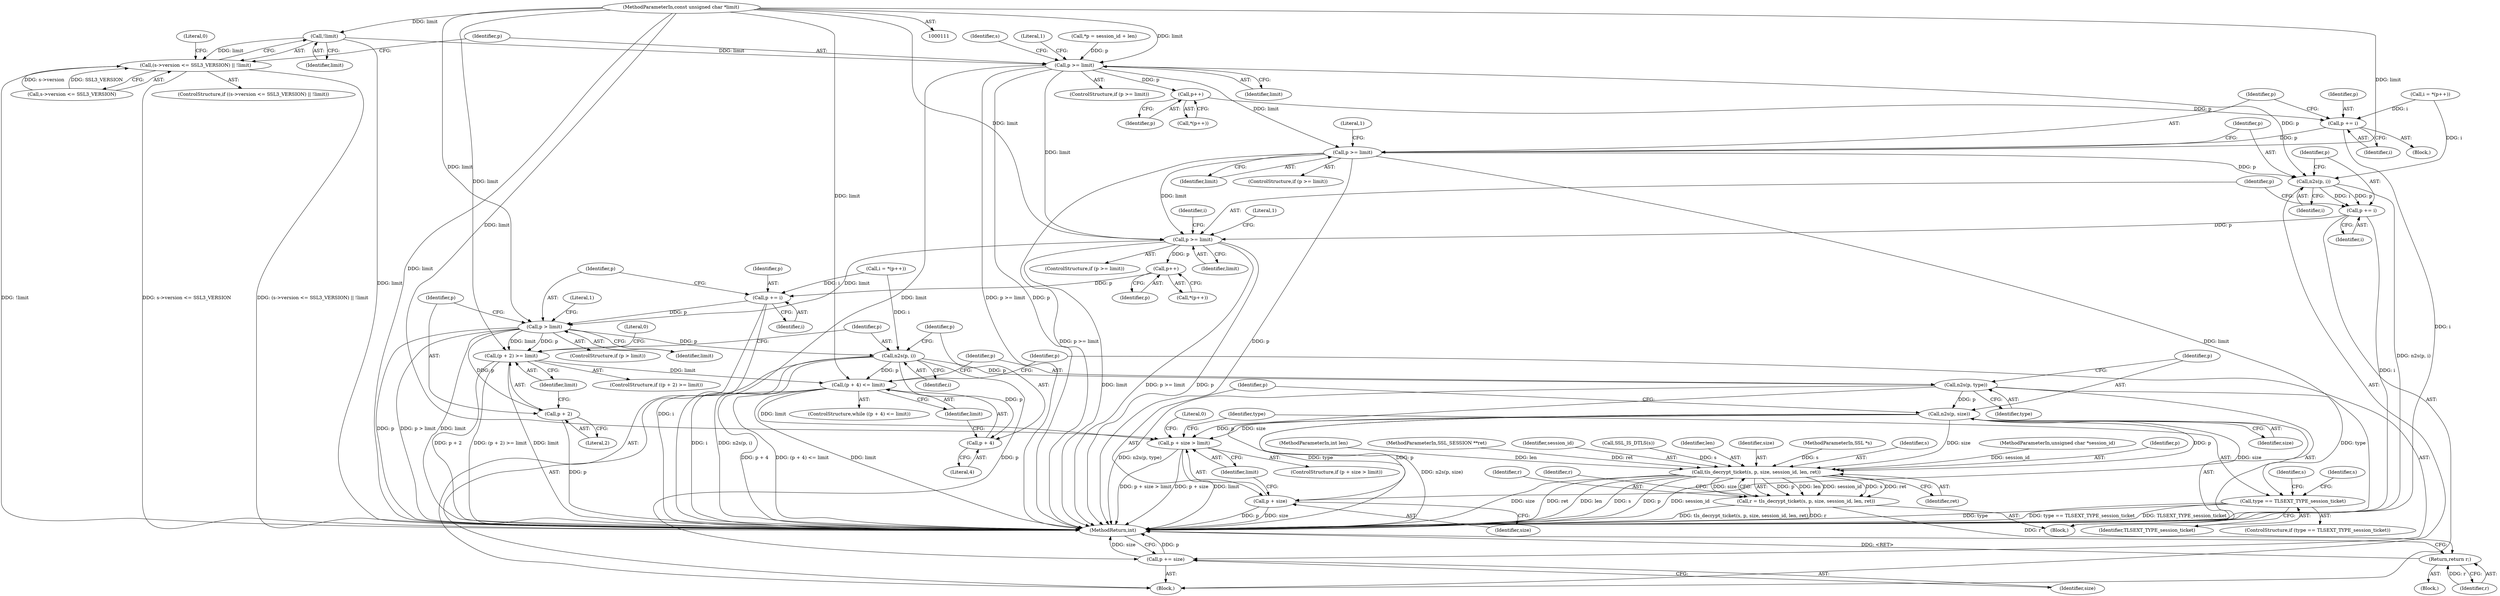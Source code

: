 digraph "0_openssl_a004e72b95835136d3f1ea90517f706c24c03da7_5@pointer" {
"1000115" [label="(MethodParameterIn,const unsigned char *limit)"];
"1000148" [label="(Call,!limit)"];
"1000142" [label="(Call,(s->version <= SSL3_VERSION) || !limit)"];
"1000153" [label="(Call,p >= limit)"];
"1000166" [label="(Call,p++)"];
"1000168" [label="(Call,p += i)"];
"1000172" [label="(Call,p >= limit)"];
"1000178" [label="(Call,n2s(p, i))"];
"1000181" [label="(Call,p += i)"];
"1000185" [label="(Call,p >= limit)"];
"1000194" [label="(Call,p++)"];
"1000196" [label="(Call,p += i)"];
"1000200" [label="(Call,p > limit)"];
"1000207" [label="(Call,(p + 2) >= limit)"];
"1000218" [label="(Call,(p + 4) <= limit)"];
"1000233" [label="(Call,p + size > limit)"];
"1000208" [label="(Call,p + 2)"];
"1000214" [label="(Call,n2s(p, i))"];
"1000219" [label="(Call,p + 4)"];
"1000226" [label="(Call,n2s(p, type))"];
"1000229" [label="(Call,n2s(p, size))"];
"1000234" [label="(Call,p + size)"];
"1000262" [label="(Call,tls_decrypt_ticket(s, p, size, session_id, len, ret))"];
"1000260" [label="(Call,r = tls_decrypt_ticket(s, p, size, session_id, len, ret))"];
"1000281" [label="(Return,return r;)"];
"1000241" [label="(Call,type == TLSEXT_TYPE_session_ticket)"];
"1000295" [label="(Call,p += size)"];
"1000166" [label="(Call,p++)"];
"1000219" [label="(Call,p + 4)"];
"1000221" [label="(Literal,4)"];
"1000248" [label="(Identifier,s)"];
"1000162" [label="(Block,)"];
"1000242" [label="(Identifier,type)"];
"1000168" [label="(Call,p += i)"];
"1000218" [label="(Call,(p + 4) <= limit)"];
"1000214" [label="(Call,n2s(p, i))"];
"1000112" [label="(MethodParameterIn,SSL *s)"];
"1000263" [label="(Identifier,s)"];
"1000262" [label="(Call,tls_decrypt_ticket(s, p, size, session_id, len, ret))"];
"1000217" [label="(ControlStructure,while ((p + 4) <= limit))"];
"1000113" [label="(MethodParameterIn,unsigned char *session_id)"];
"1000192" [label="(Identifier,i)"];
"1000115" [label="(MethodParameterIn,const unsigned char *limit)"];
"1000194" [label="(Call,p++)"];
"1000169" [label="(Identifier,p)"];
"1000170" [label="(Identifier,i)"];
"1000209" [label="(Identifier,p)"];
"1000195" [label="(Identifier,p)"];
"1000165" [label="(Call,*(p++))"];
"1000296" [label="(Identifier,p)"];
"1000178" [label="(Call,n2s(p, i))"];
"1000167" [label="(Identifier,p)"];
"1000180" [label="(Identifier,i)"];
"1000141" [label="(ControlStructure,if ((s->version <= SSL3_VERSION) || !limit))"];
"1000260" [label="(Call,r = tls_decrypt_ticket(s, p, size, session_id, len, ret))"];
"1000234" [label="(Call,p + size)"];
"1000191" [label="(Call,i = *(p++))"];
"1000226" [label="(Call,n2s(p, type))"];
"1000197" [label="(Identifier,p)"];
"1000268" [label="(Identifier,ret)"];
"1000187" [label="(Identifier,limit)"];
"1000177" [label="(Literal,1)"];
"1000161" [label="(Identifier,s)"];
"1000208" [label="(Call,p + 2)"];
"1000220" [label="(Identifier,p)"];
"1000148" [label="(Call,!limit)"];
"1000237" [label="(Identifier,limit)"];
"1000261" [label="(Identifier,r)"];
"1000155" [label="(Identifier,limit)"];
"1000240" [label="(ControlStructure,if (type == TLSEXT_TYPE_session_ticket))"];
"1000171" [label="(ControlStructure,if (p >= limit))"];
"1000172" [label="(Call,p >= limit)"];
"1000158" [label="(Literal,1)"];
"1000241" [label="(Call,type == TLSEXT_TYPE_session_ticket)"];
"1000282" [label="(Identifier,r)"];
"1000207" [label="(Call,(p + 2) >= limit)"];
"1000182" [label="(Identifier,p)"];
"1000183" [label="(Identifier,i)"];
"1000200" [label="(Call,p > limit)"];
"1000264" [label="(Identifier,p)"];
"1000184" [label="(ControlStructure,if (p >= limit))"];
"1000114" [label="(MethodParameterIn,int len)"];
"1000205" [label="(Literal,1)"];
"1000143" [label="(Call,s->version <= SSL3_VERSION)"];
"1000295" [label="(Call,p += size)"];
"1000116" [label="(MethodParameterIn,SSL_SESSION **ret)"];
"1000186" [label="(Identifier,p)"];
"1000297" [label="(Identifier,size)"];
"1000154" [label="(Identifier,p)"];
"1000149" [label="(Identifier,limit)"];
"1000206" [label="(ControlStructure,if ((p + 2) >= limit))"];
"1000210" [label="(Literal,2)"];
"1000239" [label="(Literal,0)"];
"1000142" [label="(Call,(s->version <= SSL3_VERSION) || !limit)"];
"1000181" [label="(Call,p += i)"];
"1000190" [label="(Literal,1)"];
"1000266" [label="(Identifier,session_id)"];
"1000153" [label="(Call,p >= limit)"];
"1000151" [label="(Literal,0)"];
"1000228" [label="(Identifier,type)"];
"1000179" [label="(Identifier,p)"];
"1000270" [label="(Identifier,r)"];
"1000271" [label="(Block,)"];
"1000227" [label="(Identifier,p)"];
"1000201" [label="(Identifier,p)"];
"1000160" [label="(Call,SSL_IS_DTLS(s))"];
"1000196" [label="(Call,p += i)"];
"1000243" [label="(Identifier,TLSEXT_TYPE_session_ticket)"];
"1000119" [label="(Call,*p = session_id + len)"];
"1000199" [label="(ControlStructure,if (p > limit))"];
"1000231" [label="(Identifier,size)"];
"1000236" [label="(Identifier,size)"];
"1000174" [label="(Identifier,limit)"];
"1000215" [label="(Identifier,p)"];
"1000223" [label="(Block,)"];
"1000185" [label="(Call,p >= limit)"];
"1000193" [label="(Call,*(p++))"];
"1000222" [label="(Identifier,limit)"];
"1000117" [label="(Block,)"];
"1000235" [label="(Identifier,p)"];
"1000211" [label="(Identifier,limit)"];
"1000202" [label="(Identifier,limit)"];
"1000233" [label="(Call,p + size > limit)"];
"1000163" [label="(Call,i = *(p++))"];
"1000173" [label="(Identifier,p)"];
"1000230" [label="(Identifier,p)"];
"1000213" [label="(Literal,0)"];
"1000229" [label="(Call,n2s(p, size))"];
"1000232" [label="(ControlStructure,if (p + size > limit))"];
"1000216" [label="(Identifier,i)"];
"1000267" [label="(Identifier,len)"];
"1000255" [label="(Identifier,s)"];
"1000298" [label="(MethodReturn,int)"];
"1000281" [label="(Return,return r;)"];
"1000152" [label="(ControlStructure,if (p >= limit))"];
"1000198" [label="(Identifier,i)"];
"1000265" [label="(Identifier,size)"];
"1000115" -> "1000111"  [label="AST: "];
"1000115" -> "1000298"  [label="DDG: limit"];
"1000115" -> "1000148"  [label="DDG: limit"];
"1000115" -> "1000153"  [label="DDG: limit"];
"1000115" -> "1000172"  [label="DDG: limit"];
"1000115" -> "1000185"  [label="DDG: limit"];
"1000115" -> "1000200"  [label="DDG: limit"];
"1000115" -> "1000207"  [label="DDG: limit"];
"1000115" -> "1000218"  [label="DDG: limit"];
"1000115" -> "1000233"  [label="DDG: limit"];
"1000148" -> "1000142"  [label="AST: "];
"1000148" -> "1000149"  [label="CFG: "];
"1000149" -> "1000148"  [label="AST: "];
"1000142" -> "1000148"  [label="CFG: "];
"1000148" -> "1000298"  [label="DDG: limit"];
"1000148" -> "1000142"  [label="DDG: limit"];
"1000148" -> "1000153"  [label="DDG: limit"];
"1000142" -> "1000141"  [label="AST: "];
"1000142" -> "1000143"  [label="CFG: "];
"1000143" -> "1000142"  [label="AST: "];
"1000151" -> "1000142"  [label="CFG: "];
"1000154" -> "1000142"  [label="CFG: "];
"1000142" -> "1000298"  [label="DDG: (s->version <= SSL3_VERSION) || !limit"];
"1000142" -> "1000298"  [label="DDG: !limit"];
"1000142" -> "1000298"  [label="DDG: s->version <= SSL3_VERSION"];
"1000143" -> "1000142"  [label="DDG: s->version"];
"1000143" -> "1000142"  [label="DDG: SSL3_VERSION"];
"1000153" -> "1000152"  [label="AST: "];
"1000153" -> "1000155"  [label="CFG: "];
"1000154" -> "1000153"  [label="AST: "];
"1000155" -> "1000153"  [label="AST: "];
"1000158" -> "1000153"  [label="CFG: "];
"1000161" -> "1000153"  [label="CFG: "];
"1000153" -> "1000298"  [label="DDG: limit"];
"1000153" -> "1000298"  [label="DDG: p >= limit"];
"1000153" -> "1000298"  [label="DDG: p"];
"1000119" -> "1000153"  [label="DDG: p"];
"1000153" -> "1000166"  [label="DDG: p"];
"1000153" -> "1000172"  [label="DDG: limit"];
"1000153" -> "1000178"  [label="DDG: p"];
"1000153" -> "1000185"  [label="DDG: limit"];
"1000166" -> "1000165"  [label="AST: "];
"1000166" -> "1000167"  [label="CFG: "];
"1000167" -> "1000166"  [label="AST: "];
"1000165" -> "1000166"  [label="CFG: "];
"1000166" -> "1000168"  [label="DDG: p"];
"1000168" -> "1000162"  [label="AST: "];
"1000168" -> "1000170"  [label="CFG: "];
"1000169" -> "1000168"  [label="AST: "];
"1000170" -> "1000168"  [label="AST: "];
"1000173" -> "1000168"  [label="CFG: "];
"1000168" -> "1000298"  [label="DDG: i"];
"1000163" -> "1000168"  [label="DDG: i"];
"1000168" -> "1000172"  [label="DDG: p"];
"1000172" -> "1000171"  [label="AST: "];
"1000172" -> "1000174"  [label="CFG: "];
"1000173" -> "1000172"  [label="AST: "];
"1000174" -> "1000172"  [label="AST: "];
"1000177" -> "1000172"  [label="CFG: "];
"1000179" -> "1000172"  [label="CFG: "];
"1000172" -> "1000298"  [label="DDG: p >= limit"];
"1000172" -> "1000298"  [label="DDG: p"];
"1000172" -> "1000298"  [label="DDG: limit"];
"1000172" -> "1000178"  [label="DDG: p"];
"1000172" -> "1000185"  [label="DDG: limit"];
"1000178" -> "1000117"  [label="AST: "];
"1000178" -> "1000180"  [label="CFG: "];
"1000179" -> "1000178"  [label="AST: "];
"1000180" -> "1000178"  [label="AST: "];
"1000182" -> "1000178"  [label="CFG: "];
"1000178" -> "1000298"  [label="DDG: n2s(p, i)"];
"1000163" -> "1000178"  [label="DDG: i"];
"1000178" -> "1000181"  [label="DDG: i"];
"1000178" -> "1000181"  [label="DDG: p"];
"1000181" -> "1000117"  [label="AST: "];
"1000181" -> "1000183"  [label="CFG: "];
"1000182" -> "1000181"  [label="AST: "];
"1000183" -> "1000181"  [label="AST: "];
"1000186" -> "1000181"  [label="CFG: "];
"1000181" -> "1000298"  [label="DDG: i"];
"1000181" -> "1000185"  [label="DDG: p"];
"1000185" -> "1000184"  [label="AST: "];
"1000185" -> "1000187"  [label="CFG: "];
"1000186" -> "1000185"  [label="AST: "];
"1000187" -> "1000185"  [label="AST: "];
"1000190" -> "1000185"  [label="CFG: "];
"1000192" -> "1000185"  [label="CFG: "];
"1000185" -> "1000298"  [label="DDG: p >= limit"];
"1000185" -> "1000298"  [label="DDG: p"];
"1000185" -> "1000298"  [label="DDG: limit"];
"1000185" -> "1000194"  [label="DDG: p"];
"1000185" -> "1000200"  [label="DDG: limit"];
"1000194" -> "1000193"  [label="AST: "];
"1000194" -> "1000195"  [label="CFG: "];
"1000195" -> "1000194"  [label="AST: "];
"1000193" -> "1000194"  [label="CFG: "];
"1000194" -> "1000196"  [label="DDG: p"];
"1000196" -> "1000117"  [label="AST: "];
"1000196" -> "1000198"  [label="CFG: "];
"1000197" -> "1000196"  [label="AST: "];
"1000198" -> "1000196"  [label="AST: "];
"1000201" -> "1000196"  [label="CFG: "];
"1000196" -> "1000298"  [label="DDG: i"];
"1000191" -> "1000196"  [label="DDG: i"];
"1000196" -> "1000200"  [label="DDG: p"];
"1000200" -> "1000199"  [label="AST: "];
"1000200" -> "1000202"  [label="CFG: "];
"1000201" -> "1000200"  [label="AST: "];
"1000202" -> "1000200"  [label="AST: "];
"1000205" -> "1000200"  [label="CFG: "];
"1000209" -> "1000200"  [label="CFG: "];
"1000200" -> "1000298"  [label="DDG: p"];
"1000200" -> "1000298"  [label="DDG: p > limit"];
"1000200" -> "1000298"  [label="DDG: limit"];
"1000200" -> "1000207"  [label="DDG: p"];
"1000200" -> "1000207"  [label="DDG: limit"];
"1000200" -> "1000208"  [label="DDG: p"];
"1000200" -> "1000214"  [label="DDG: p"];
"1000207" -> "1000206"  [label="AST: "];
"1000207" -> "1000211"  [label="CFG: "];
"1000208" -> "1000207"  [label="AST: "];
"1000211" -> "1000207"  [label="AST: "];
"1000213" -> "1000207"  [label="CFG: "];
"1000215" -> "1000207"  [label="CFG: "];
"1000207" -> "1000298"  [label="DDG: p + 2"];
"1000207" -> "1000298"  [label="DDG: (p + 2) >= limit"];
"1000207" -> "1000298"  [label="DDG: limit"];
"1000207" -> "1000218"  [label="DDG: limit"];
"1000218" -> "1000217"  [label="AST: "];
"1000218" -> "1000222"  [label="CFG: "];
"1000219" -> "1000218"  [label="AST: "];
"1000222" -> "1000218"  [label="AST: "];
"1000227" -> "1000218"  [label="CFG: "];
"1000296" -> "1000218"  [label="CFG: "];
"1000218" -> "1000298"  [label="DDG: p + 4"];
"1000218" -> "1000298"  [label="DDG: (p + 4) <= limit"];
"1000218" -> "1000298"  [label="DDG: limit"];
"1000214" -> "1000218"  [label="DDG: p"];
"1000218" -> "1000233"  [label="DDG: limit"];
"1000233" -> "1000232"  [label="AST: "];
"1000233" -> "1000237"  [label="CFG: "];
"1000234" -> "1000233"  [label="AST: "];
"1000237" -> "1000233"  [label="AST: "];
"1000239" -> "1000233"  [label="CFG: "];
"1000242" -> "1000233"  [label="CFG: "];
"1000233" -> "1000298"  [label="DDG: limit"];
"1000233" -> "1000298"  [label="DDG: p + size > limit"];
"1000233" -> "1000298"  [label="DDG: p + size"];
"1000229" -> "1000233"  [label="DDG: p"];
"1000229" -> "1000233"  [label="DDG: size"];
"1000208" -> "1000210"  [label="CFG: "];
"1000209" -> "1000208"  [label="AST: "];
"1000210" -> "1000208"  [label="AST: "];
"1000211" -> "1000208"  [label="CFG: "];
"1000208" -> "1000298"  [label="DDG: p"];
"1000214" -> "1000117"  [label="AST: "];
"1000214" -> "1000216"  [label="CFG: "];
"1000215" -> "1000214"  [label="AST: "];
"1000216" -> "1000214"  [label="AST: "];
"1000220" -> "1000214"  [label="CFG: "];
"1000214" -> "1000298"  [label="DDG: i"];
"1000214" -> "1000298"  [label="DDG: n2s(p, i)"];
"1000191" -> "1000214"  [label="DDG: i"];
"1000214" -> "1000219"  [label="DDG: p"];
"1000214" -> "1000226"  [label="DDG: p"];
"1000214" -> "1000295"  [label="DDG: p"];
"1000219" -> "1000221"  [label="CFG: "];
"1000220" -> "1000219"  [label="AST: "];
"1000221" -> "1000219"  [label="AST: "];
"1000222" -> "1000219"  [label="CFG: "];
"1000226" -> "1000223"  [label="AST: "];
"1000226" -> "1000228"  [label="CFG: "];
"1000227" -> "1000226"  [label="AST: "];
"1000228" -> "1000226"  [label="AST: "];
"1000230" -> "1000226"  [label="CFG: "];
"1000226" -> "1000298"  [label="DDG: n2s(p, type)"];
"1000226" -> "1000298"  [label="DDG: type"];
"1000226" -> "1000229"  [label="DDG: p"];
"1000226" -> "1000241"  [label="DDG: type"];
"1000229" -> "1000223"  [label="AST: "];
"1000229" -> "1000231"  [label="CFG: "];
"1000230" -> "1000229"  [label="AST: "];
"1000231" -> "1000229"  [label="AST: "];
"1000235" -> "1000229"  [label="CFG: "];
"1000229" -> "1000298"  [label="DDG: n2s(p, size)"];
"1000229" -> "1000234"  [label="DDG: p"];
"1000229" -> "1000234"  [label="DDG: size"];
"1000229" -> "1000262"  [label="DDG: p"];
"1000229" -> "1000262"  [label="DDG: size"];
"1000234" -> "1000236"  [label="CFG: "];
"1000235" -> "1000234"  [label="AST: "];
"1000236" -> "1000234"  [label="AST: "];
"1000237" -> "1000234"  [label="CFG: "];
"1000234" -> "1000298"  [label="DDG: p"];
"1000234" -> "1000298"  [label="DDG: size"];
"1000262" -> "1000260"  [label="AST: "];
"1000262" -> "1000268"  [label="CFG: "];
"1000263" -> "1000262"  [label="AST: "];
"1000264" -> "1000262"  [label="AST: "];
"1000265" -> "1000262"  [label="AST: "];
"1000266" -> "1000262"  [label="AST: "];
"1000267" -> "1000262"  [label="AST: "];
"1000268" -> "1000262"  [label="AST: "];
"1000260" -> "1000262"  [label="CFG: "];
"1000262" -> "1000298"  [label="DDG: size"];
"1000262" -> "1000298"  [label="DDG: ret"];
"1000262" -> "1000298"  [label="DDG: len"];
"1000262" -> "1000298"  [label="DDG: s"];
"1000262" -> "1000298"  [label="DDG: p"];
"1000262" -> "1000298"  [label="DDG: session_id"];
"1000262" -> "1000260"  [label="DDG: p"];
"1000262" -> "1000260"  [label="DDG: len"];
"1000262" -> "1000260"  [label="DDG: session_id"];
"1000262" -> "1000260"  [label="DDG: s"];
"1000262" -> "1000260"  [label="DDG: ret"];
"1000262" -> "1000260"  [label="DDG: size"];
"1000160" -> "1000262"  [label="DDG: s"];
"1000112" -> "1000262"  [label="DDG: s"];
"1000113" -> "1000262"  [label="DDG: session_id"];
"1000114" -> "1000262"  [label="DDG: len"];
"1000116" -> "1000262"  [label="DDG: ret"];
"1000260" -> "1000223"  [label="AST: "];
"1000261" -> "1000260"  [label="AST: "];
"1000270" -> "1000260"  [label="CFG: "];
"1000260" -> "1000298"  [label="DDG: tls_decrypt_ticket(s, p, size, session_id, len, ret)"];
"1000260" -> "1000298"  [label="DDG: r"];
"1000260" -> "1000281"  [label="DDG: r"];
"1000281" -> "1000271"  [label="AST: "];
"1000281" -> "1000282"  [label="CFG: "];
"1000282" -> "1000281"  [label="AST: "];
"1000298" -> "1000281"  [label="CFG: "];
"1000281" -> "1000298"  [label="DDG: <RET>"];
"1000282" -> "1000281"  [label="DDG: r"];
"1000241" -> "1000240"  [label="AST: "];
"1000241" -> "1000243"  [label="CFG: "];
"1000242" -> "1000241"  [label="AST: "];
"1000243" -> "1000241"  [label="AST: "];
"1000248" -> "1000241"  [label="CFG: "];
"1000255" -> "1000241"  [label="CFG: "];
"1000241" -> "1000298"  [label="DDG: type"];
"1000241" -> "1000298"  [label="DDG: type == TLSEXT_TYPE_session_ticket"];
"1000241" -> "1000298"  [label="DDG: TLSEXT_TYPE_session_ticket"];
"1000295" -> "1000117"  [label="AST: "];
"1000295" -> "1000297"  [label="CFG: "];
"1000296" -> "1000295"  [label="AST: "];
"1000297" -> "1000295"  [label="AST: "];
"1000298" -> "1000295"  [label="CFG: "];
"1000295" -> "1000298"  [label="DDG: p"];
"1000295" -> "1000298"  [label="DDG: size"];
}
